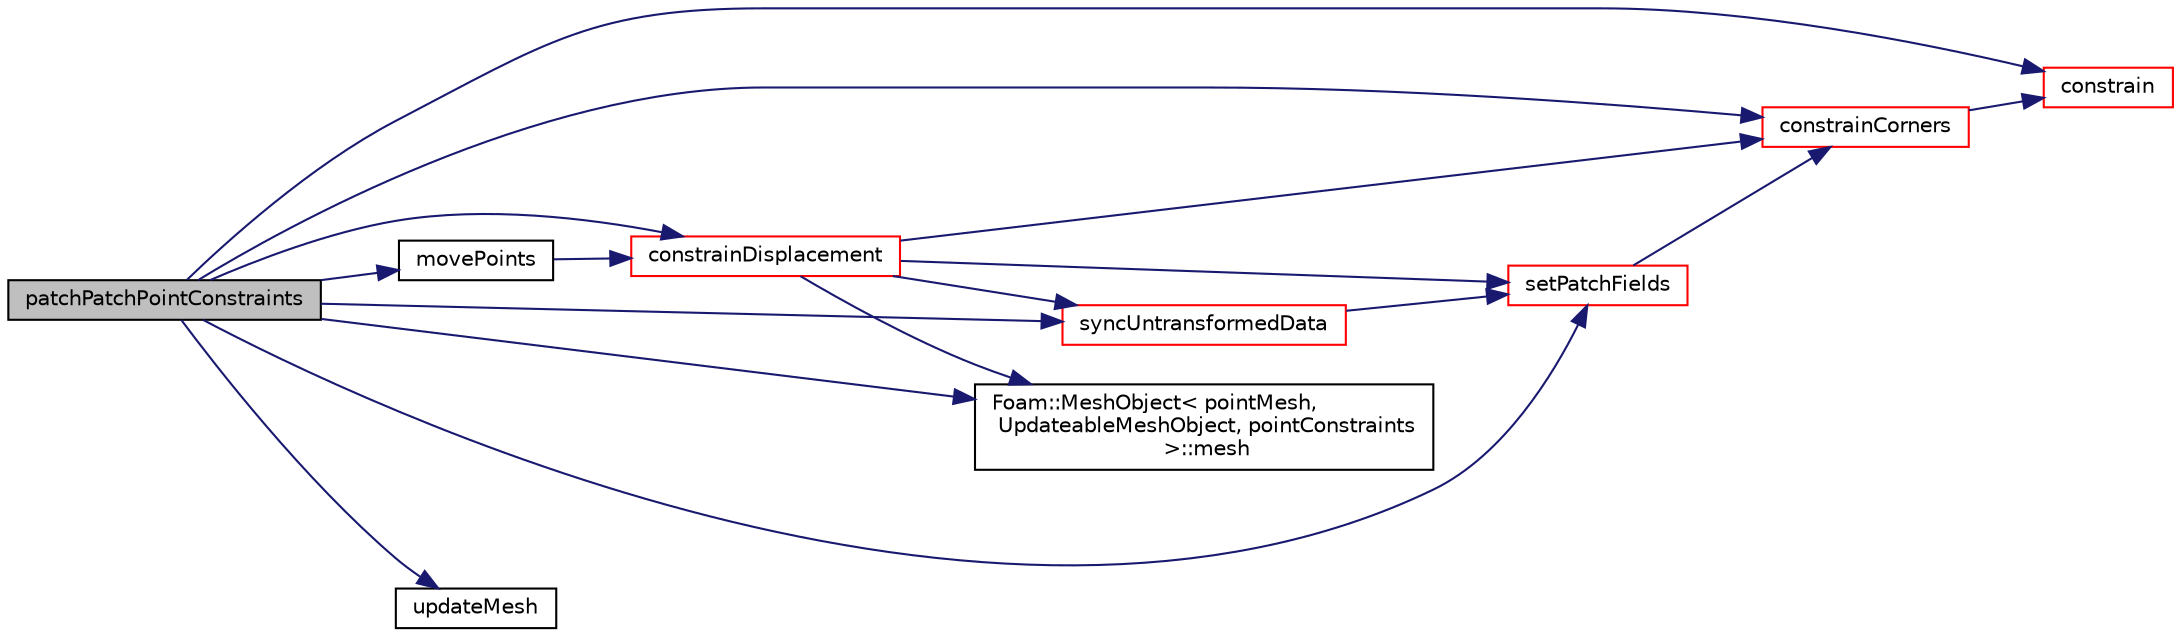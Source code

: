 digraph "patchPatchPointConstraints"
{
  bgcolor="transparent";
  edge [fontname="Helvetica",fontsize="10",labelfontname="Helvetica",labelfontsize="10"];
  node [fontname="Helvetica",fontsize="10",shape=record];
  rankdir="LR";
  Node1 [label="patchPatchPointConstraints",height=0.2,width=0.4,color="black", fillcolor="grey75", style="filled", fontcolor="black"];
  Node1 -> Node2 [color="midnightblue",fontsize="10",style="solid",fontname="Helvetica"];
  Node2 [label="constrain",height=0.2,width=0.4,color="red",URL="$a01916.html#a576e061a04a2ed6840f18c2d8306bbd0",tooltip="Apply boundary conditions (single-patch constraints) and. "];
  Node1 -> Node3 [color="midnightblue",fontsize="10",style="solid",fontname="Helvetica"];
  Node3 [label="constrainCorners",height=0.2,width=0.4,color="red",URL="$a01916.html#aa10642d7069e2e649077c368bfa6eabe",tooltip="Apply patch-patch constraints only. "];
  Node3 -> Node2 [color="midnightblue",fontsize="10",style="solid",fontname="Helvetica"];
  Node1 -> Node4 [color="midnightblue",fontsize="10",style="solid",fontname="Helvetica"];
  Node4 [label="constrainDisplacement",height=0.2,width=0.4,color="red",URL="$a01916.html#aed9f62ddc435fe487cb9d0dbbbcb3d3b",tooltip="Apply boundary conditions (single-patch constraints),. "];
  Node4 -> Node5 [color="midnightblue",fontsize="10",style="solid",fontname="Helvetica"];
  Node5 [label="syncUntransformedData",height=0.2,width=0.4,color="red",URL="$a01916.html#a60a2f4543c7dc5c768bd06768d7004c6",tooltip="Helper: sync data on collocated points only. "];
  Node5 -> Node6 [color="midnightblue",fontsize="10",style="solid",fontname="Helvetica"];
  Node6 [label="setPatchFields",height=0.2,width=0.4,color="red",URL="$a01916.html#a1b6bb2c50c9e39688aa71d2263865d68",tooltip="Helper: set patchField values from internal values (on. "];
  Node6 -> Node3 [color="midnightblue",fontsize="10",style="solid",fontname="Helvetica"];
  Node4 -> Node3 [color="midnightblue",fontsize="10",style="solid",fontname="Helvetica"];
  Node4 -> Node7 [color="midnightblue",fontsize="10",style="solid",fontname="Helvetica"];
  Node7 [label="Foam::MeshObject\< pointMesh,\l UpdateableMeshObject, pointConstraints\l \>::mesh",height=0.2,width=0.4,color="black",URL="$a01507.html#a10ef49d05deafde8cfa3dc8efa6a61c0"];
  Node4 -> Node6 [color="midnightblue",fontsize="10",style="solid",fontname="Helvetica"];
  Node1 -> Node7 [color="midnightblue",fontsize="10",style="solid",fontname="Helvetica"];
  Node1 -> Node8 [color="midnightblue",fontsize="10",style="solid",fontname="Helvetica"];
  Node8 [label="movePoints",height=0.2,width=0.4,color="black",URL="$a01916.html#a049fe0a86e2c86b4c0bb5fe02583bea4",tooltip="Correct weighting factors for moving mesh. "];
  Node8 -> Node4 [color="midnightblue",fontsize="10",style="solid",fontname="Helvetica"];
  Node1 -> Node6 [color="midnightblue",fontsize="10",style="solid",fontname="Helvetica"];
  Node1 -> Node5 [color="midnightblue",fontsize="10",style="solid",fontname="Helvetica"];
  Node1 -> Node9 [color="midnightblue",fontsize="10",style="solid",fontname="Helvetica"];
  Node9 [label="updateMesh",height=0.2,width=0.4,color="black",URL="$a01916.html#ad57565956fd4064299f4bd3c4eebb1d4",tooltip="Update mesh topology using the morph engine. "];
}
